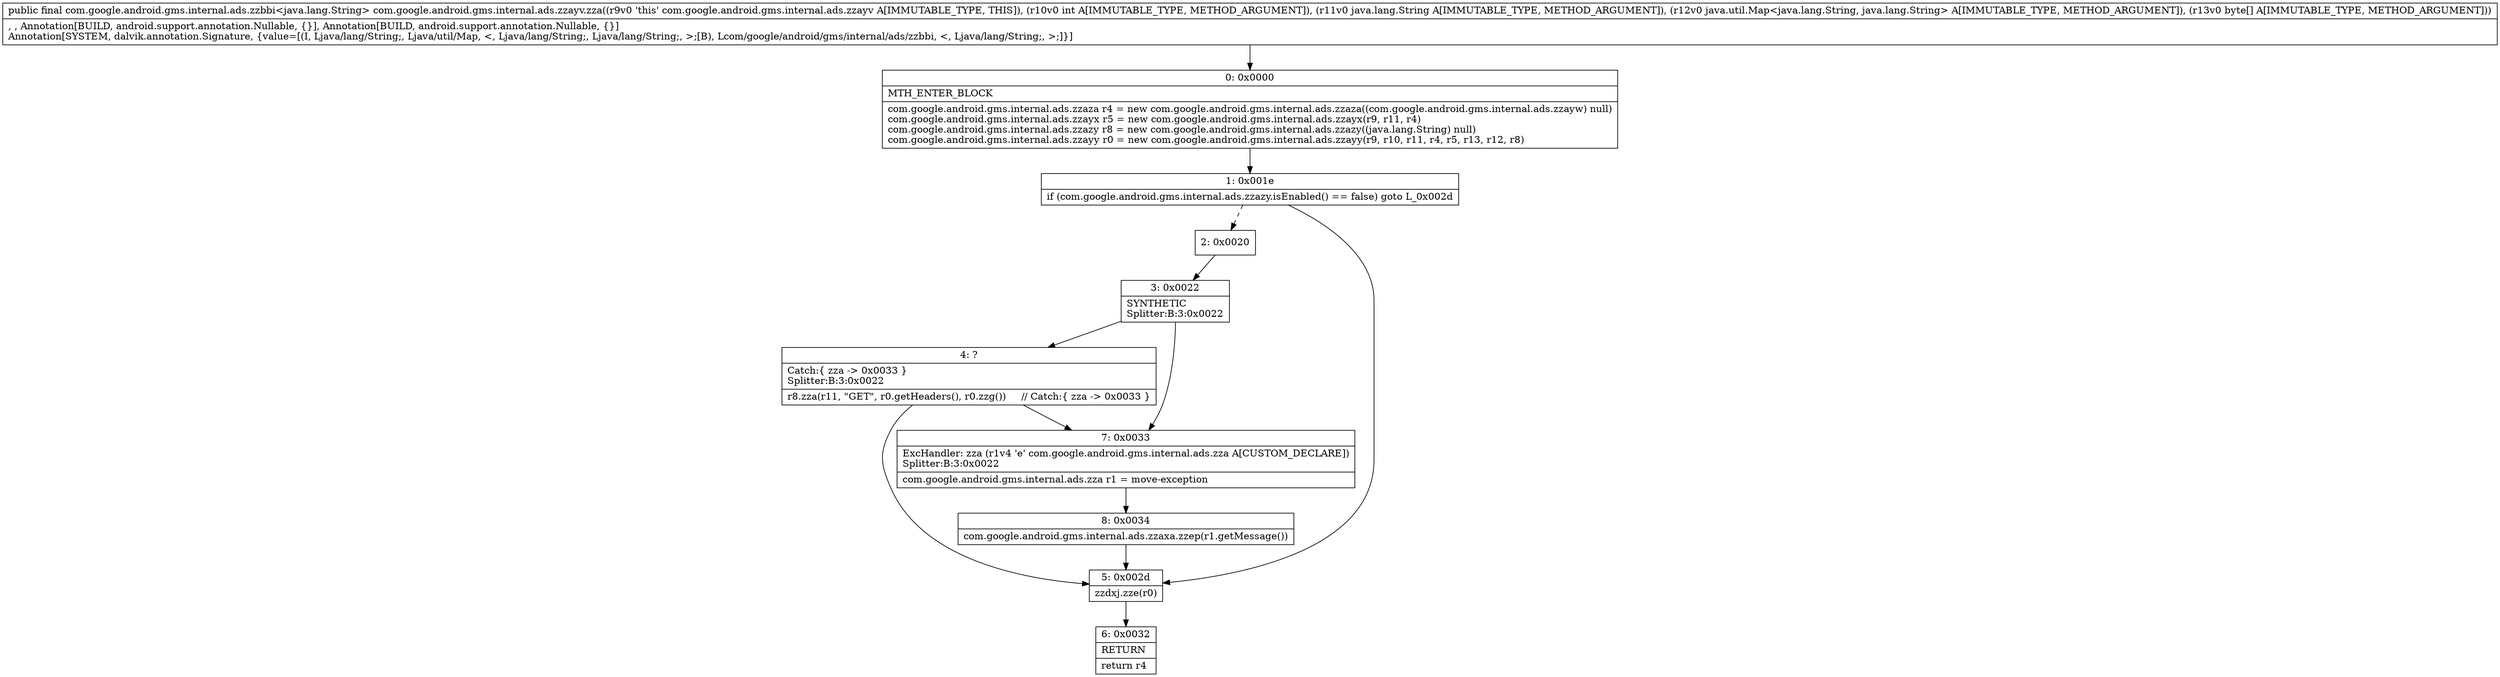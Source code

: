 digraph "CFG forcom.google.android.gms.internal.ads.zzayv.zza(ILjava\/lang\/String;Ljava\/util\/Map;[B)Lcom\/google\/android\/gms\/internal\/ads\/zzbbi;" {
Node_0 [shape=record,label="{0\:\ 0x0000|MTH_ENTER_BLOCK\l|com.google.android.gms.internal.ads.zzaza r4 = new com.google.android.gms.internal.ads.zzaza((com.google.android.gms.internal.ads.zzayw) null)\lcom.google.android.gms.internal.ads.zzayx r5 = new com.google.android.gms.internal.ads.zzayx(r9, r11, r4)\lcom.google.android.gms.internal.ads.zzazy r8 = new com.google.android.gms.internal.ads.zzazy((java.lang.String) null)\lcom.google.android.gms.internal.ads.zzayy r0 = new com.google.android.gms.internal.ads.zzayy(r9, r10, r11, r4, r5, r13, r12, r8)\l}"];
Node_1 [shape=record,label="{1\:\ 0x001e|if (com.google.android.gms.internal.ads.zzazy.isEnabled() == false) goto L_0x002d\l}"];
Node_2 [shape=record,label="{2\:\ 0x0020}"];
Node_3 [shape=record,label="{3\:\ 0x0022|SYNTHETIC\lSplitter:B:3:0x0022\l}"];
Node_4 [shape=record,label="{4\:\ ?|Catch:\{ zza \-\> 0x0033 \}\lSplitter:B:3:0x0022\l|r8.zza(r11, \"GET\", r0.getHeaders(), r0.zzg())     \/\/ Catch:\{ zza \-\> 0x0033 \}\l}"];
Node_5 [shape=record,label="{5\:\ 0x002d|zzdxj.zze(r0)\l}"];
Node_6 [shape=record,label="{6\:\ 0x0032|RETURN\l|return r4\l}"];
Node_7 [shape=record,label="{7\:\ 0x0033|ExcHandler: zza (r1v4 'e' com.google.android.gms.internal.ads.zza A[CUSTOM_DECLARE])\lSplitter:B:3:0x0022\l|com.google.android.gms.internal.ads.zza r1 = move\-exception\l}"];
Node_8 [shape=record,label="{8\:\ 0x0034|com.google.android.gms.internal.ads.zzaxa.zzep(r1.getMessage())\l}"];
MethodNode[shape=record,label="{public final com.google.android.gms.internal.ads.zzbbi\<java.lang.String\> com.google.android.gms.internal.ads.zzayv.zza((r9v0 'this' com.google.android.gms.internal.ads.zzayv A[IMMUTABLE_TYPE, THIS]), (r10v0 int A[IMMUTABLE_TYPE, METHOD_ARGUMENT]), (r11v0 java.lang.String A[IMMUTABLE_TYPE, METHOD_ARGUMENT]), (r12v0 java.util.Map\<java.lang.String, java.lang.String\> A[IMMUTABLE_TYPE, METHOD_ARGUMENT]), (r13v0 byte[] A[IMMUTABLE_TYPE, METHOD_ARGUMENT]))  | , , Annotation[BUILD, android.support.annotation.Nullable, \{\}], Annotation[BUILD, android.support.annotation.Nullable, \{\}]\lAnnotation[SYSTEM, dalvik.annotation.Signature, \{value=[(I, Ljava\/lang\/String;, Ljava\/util\/Map, \<, Ljava\/lang\/String;, Ljava\/lang\/String;, \>;[B), Lcom\/google\/android\/gms\/internal\/ads\/zzbbi, \<, Ljava\/lang\/String;, \>;]\}]\l}"];
MethodNode -> Node_0;
Node_0 -> Node_1;
Node_1 -> Node_2[style=dashed];
Node_1 -> Node_5;
Node_2 -> Node_3;
Node_3 -> Node_4;
Node_3 -> Node_7;
Node_4 -> Node_5;
Node_4 -> Node_7;
Node_5 -> Node_6;
Node_7 -> Node_8;
Node_8 -> Node_5;
}


